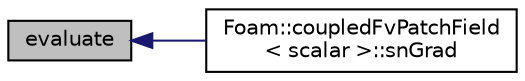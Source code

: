 digraph "evaluate"
{
  bgcolor="transparent";
  edge [fontname="Helvetica",fontsize="10",labelfontname="Helvetica",labelfontsize="10"];
  node [fontname="Helvetica",fontsize="10",shape=record];
  rankdir="LR";
  Node35 [label="evaluate",height=0.2,width=0.4,color="black", fillcolor="grey75", style="filled", fontcolor="black"];
  Node35 -> Node36 [dir="back",color="midnightblue",fontsize="10",style="solid",fontname="Helvetica"];
  Node36 [label="Foam::coupledFvPatchField\l\< scalar \>::snGrad",height=0.2,width=0.4,color="black",URL="$a22765.html#a55db17a8a73495ae1c04e4b2af71c4a9",tooltip="Return patch-normal gradient. "];
}
